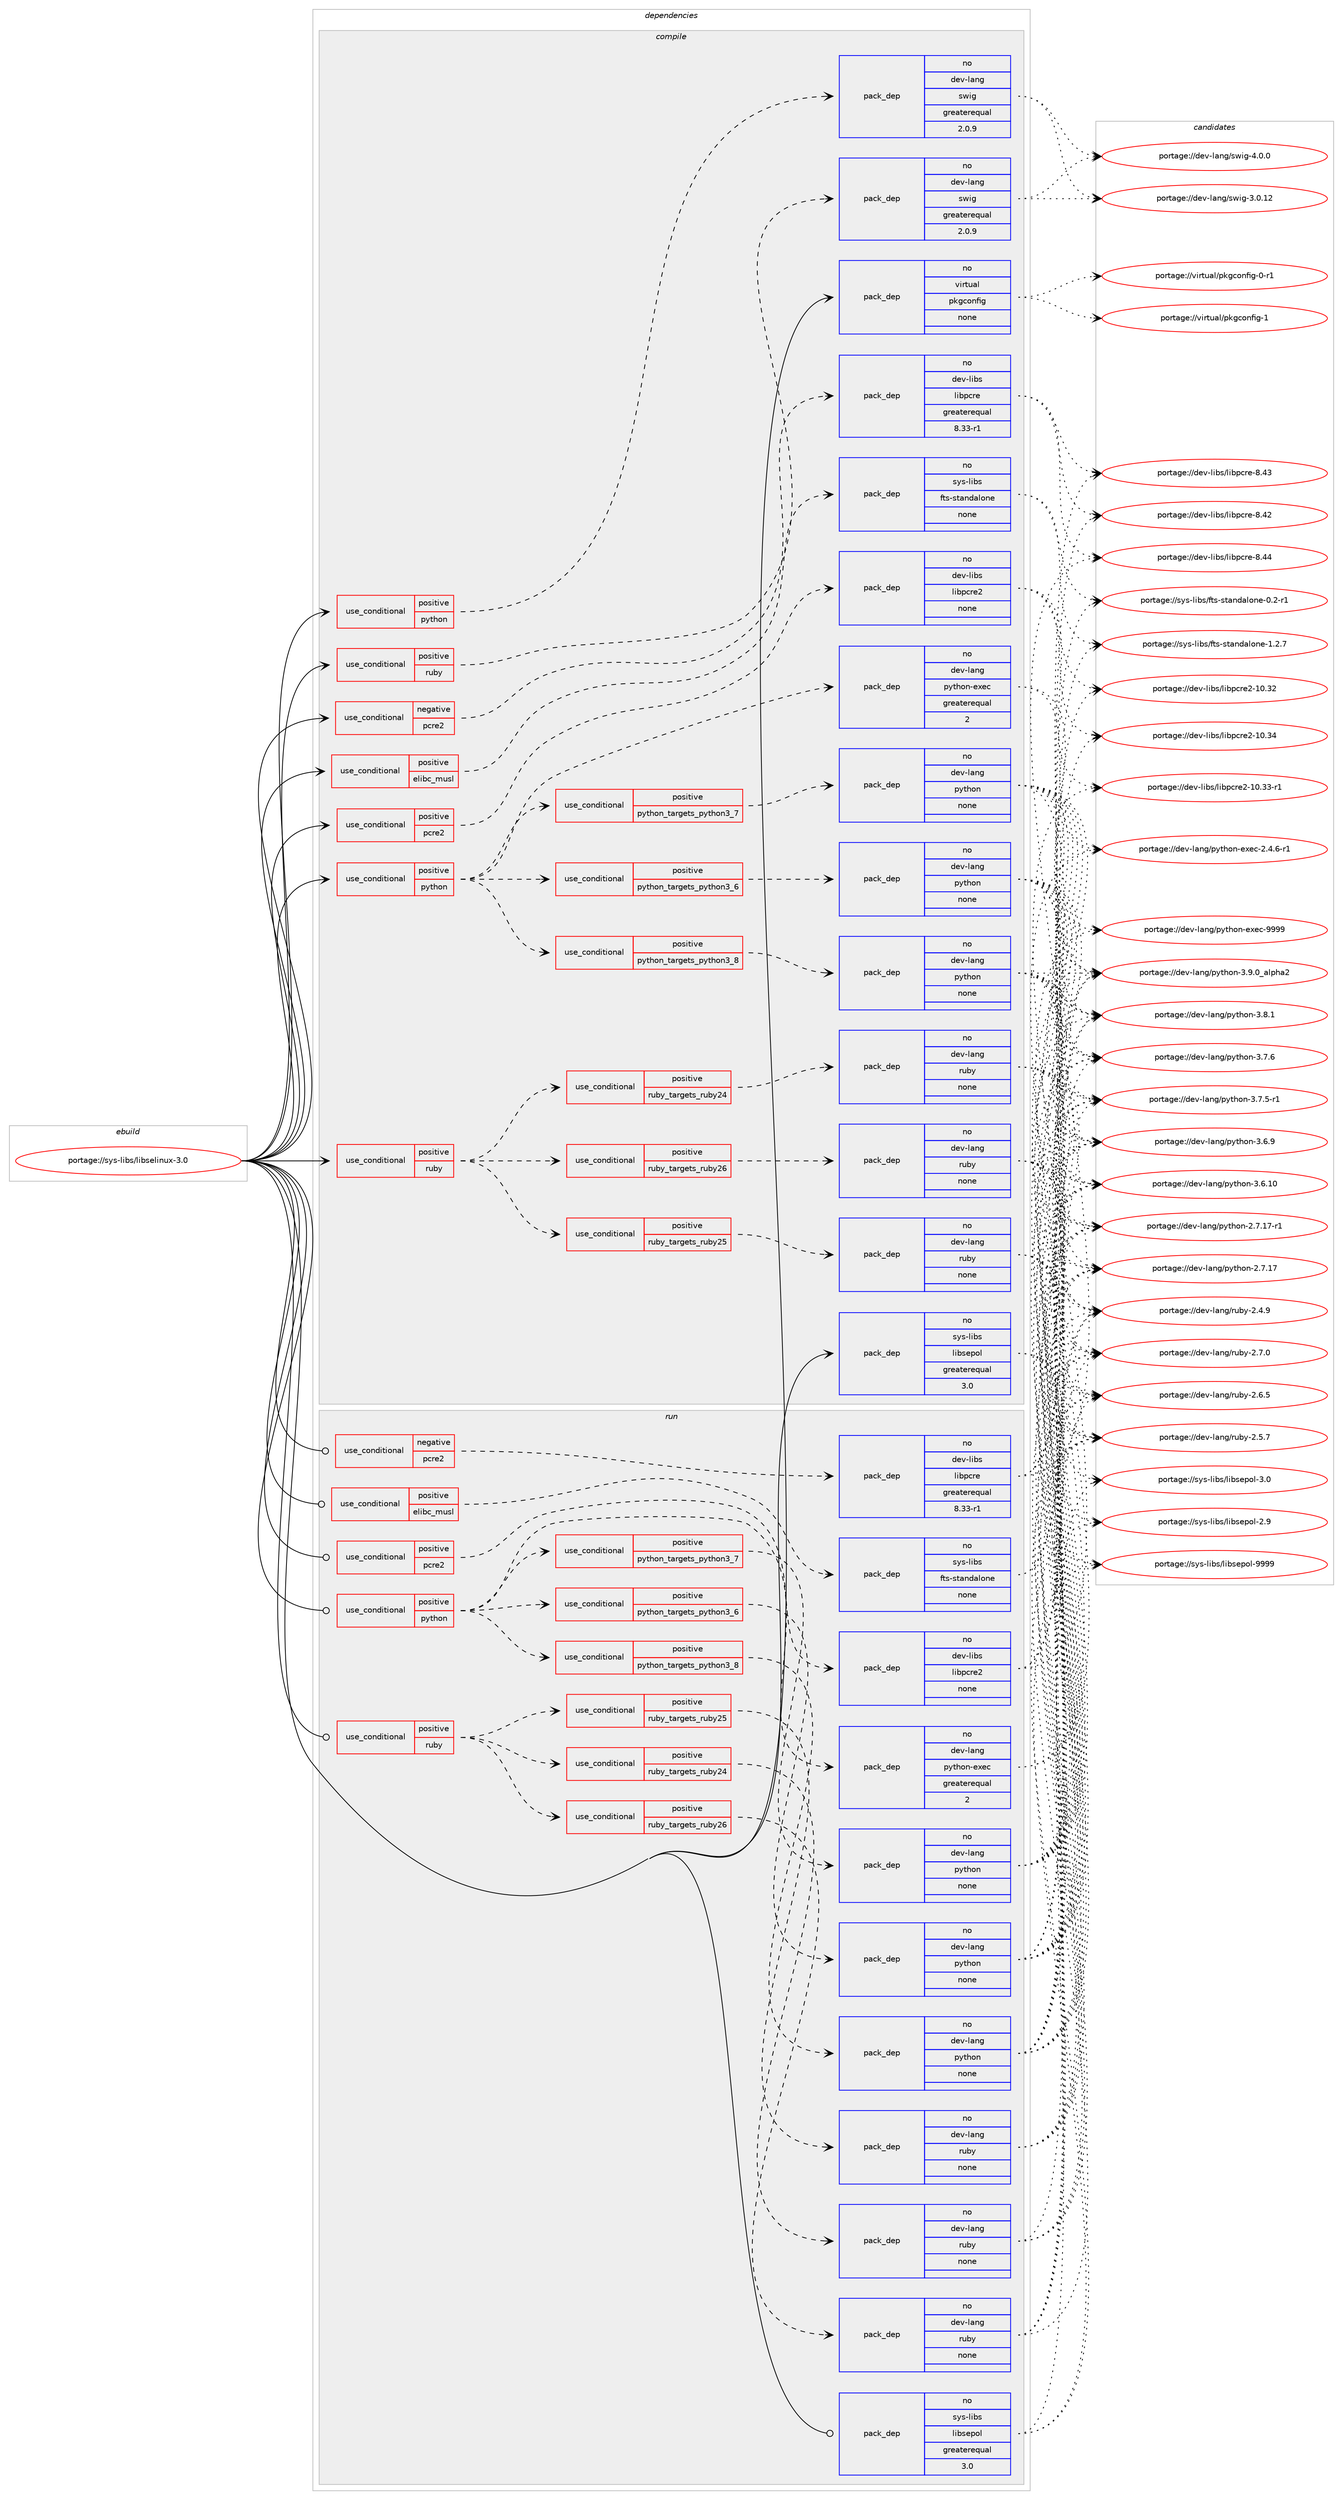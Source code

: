 digraph prolog {

# *************
# Graph options
# *************

newrank=true;
concentrate=true;
compound=true;
graph [rankdir=LR,fontname=Helvetica,fontsize=10,ranksep=1.5];#, ranksep=2.5, nodesep=0.2];
edge  [arrowhead=vee];
node  [fontname=Helvetica,fontsize=10];

# **********
# The ebuild
# **********

subgraph cluster_leftcol {
color=gray;
rank=same;
label=<<i>ebuild</i>>;
id [label="portage://sys-libs/libselinux-3.0", color=red, width=4, href="../sys-libs/libselinux-3.0.svg"];
}

# ****************
# The dependencies
# ****************

subgraph cluster_midcol {
color=gray;
label=<<i>dependencies</i>>;
subgraph cluster_compile {
fillcolor="#eeeeee";
style=filled;
label=<<i>compile</i>>;
subgraph cond7489 {
dependency40126 [label=<<TABLE BORDER="0" CELLBORDER="1" CELLSPACING="0" CELLPADDING="4"><TR><TD ROWSPAN="3" CELLPADDING="10">use_conditional</TD></TR><TR><TD>negative</TD></TR><TR><TD>pcre2</TD></TR></TABLE>>, shape=none, color=red];
subgraph pack31717 {
dependency40127 [label=<<TABLE BORDER="0" CELLBORDER="1" CELLSPACING="0" CELLPADDING="4" WIDTH="220"><TR><TD ROWSPAN="6" CELLPADDING="30">pack_dep</TD></TR><TR><TD WIDTH="110">no</TD></TR><TR><TD>dev-libs</TD></TR><TR><TD>libpcre</TD></TR><TR><TD>greaterequal</TD></TR><TR><TD>8.33-r1</TD></TR></TABLE>>, shape=none, color=blue];
}
dependency40126:e -> dependency40127:w [weight=20,style="dashed",arrowhead="vee"];
}
id:e -> dependency40126:w [weight=20,style="solid",arrowhead="vee"];
subgraph cond7490 {
dependency40128 [label=<<TABLE BORDER="0" CELLBORDER="1" CELLSPACING="0" CELLPADDING="4"><TR><TD ROWSPAN="3" CELLPADDING="10">use_conditional</TD></TR><TR><TD>positive</TD></TR><TR><TD>elibc_musl</TD></TR></TABLE>>, shape=none, color=red];
subgraph pack31718 {
dependency40129 [label=<<TABLE BORDER="0" CELLBORDER="1" CELLSPACING="0" CELLPADDING="4" WIDTH="220"><TR><TD ROWSPAN="6" CELLPADDING="30">pack_dep</TD></TR><TR><TD WIDTH="110">no</TD></TR><TR><TD>sys-libs</TD></TR><TR><TD>fts-standalone</TD></TR><TR><TD>none</TD></TR><TR><TD></TD></TR></TABLE>>, shape=none, color=blue];
}
dependency40128:e -> dependency40129:w [weight=20,style="dashed",arrowhead="vee"];
}
id:e -> dependency40128:w [weight=20,style="solid",arrowhead="vee"];
subgraph cond7491 {
dependency40130 [label=<<TABLE BORDER="0" CELLBORDER="1" CELLSPACING="0" CELLPADDING="4"><TR><TD ROWSPAN="3" CELLPADDING="10">use_conditional</TD></TR><TR><TD>positive</TD></TR><TR><TD>pcre2</TD></TR></TABLE>>, shape=none, color=red];
subgraph pack31719 {
dependency40131 [label=<<TABLE BORDER="0" CELLBORDER="1" CELLSPACING="0" CELLPADDING="4" WIDTH="220"><TR><TD ROWSPAN="6" CELLPADDING="30">pack_dep</TD></TR><TR><TD WIDTH="110">no</TD></TR><TR><TD>dev-libs</TD></TR><TR><TD>libpcre2</TD></TR><TR><TD>none</TD></TR><TR><TD></TD></TR></TABLE>>, shape=none, color=blue];
}
dependency40130:e -> dependency40131:w [weight=20,style="dashed",arrowhead="vee"];
}
id:e -> dependency40130:w [weight=20,style="solid",arrowhead="vee"];
subgraph cond7492 {
dependency40132 [label=<<TABLE BORDER="0" CELLBORDER="1" CELLSPACING="0" CELLPADDING="4"><TR><TD ROWSPAN="3" CELLPADDING="10">use_conditional</TD></TR><TR><TD>positive</TD></TR><TR><TD>python</TD></TR></TABLE>>, shape=none, color=red];
subgraph cond7493 {
dependency40133 [label=<<TABLE BORDER="0" CELLBORDER="1" CELLSPACING="0" CELLPADDING="4"><TR><TD ROWSPAN="3" CELLPADDING="10">use_conditional</TD></TR><TR><TD>positive</TD></TR><TR><TD>python_targets_python3_6</TD></TR></TABLE>>, shape=none, color=red];
subgraph pack31720 {
dependency40134 [label=<<TABLE BORDER="0" CELLBORDER="1" CELLSPACING="0" CELLPADDING="4" WIDTH="220"><TR><TD ROWSPAN="6" CELLPADDING="30">pack_dep</TD></TR><TR><TD WIDTH="110">no</TD></TR><TR><TD>dev-lang</TD></TR><TR><TD>python</TD></TR><TR><TD>none</TD></TR><TR><TD></TD></TR></TABLE>>, shape=none, color=blue];
}
dependency40133:e -> dependency40134:w [weight=20,style="dashed",arrowhead="vee"];
}
dependency40132:e -> dependency40133:w [weight=20,style="dashed",arrowhead="vee"];
subgraph cond7494 {
dependency40135 [label=<<TABLE BORDER="0" CELLBORDER="1" CELLSPACING="0" CELLPADDING="4"><TR><TD ROWSPAN="3" CELLPADDING="10">use_conditional</TD></TR><TR><TD>positive</TD></TR><TR><TD>python_targets_python3_7</TD></TR></TABLE>>, shape=none, color=red];
subgraph pack31721 {
dependency40136 [label=<<TABLE BORDER="0" CELLBORDER="1" CELLSPACING="0" CELLPADDING="4" WIDTH="220"><TR><TD ROWSPAN="6" CELLPADDING="30">pack_dep</TD></TR><TR><TD WIDTH="110">no</TD></TR><TR><TD>dev-lang</TD></TR><TR><TD>python</TD></TR><TR><TD>none</TD></TR><TR><TD></TD></TR></TABLE>>, shape=none, color=blue];
}
dependency40135:e -> dependency40136:w [weight=20,style="dashed",arrowhead="vee"];
}
dependency40132:e -> dependency40135:w [weight=20,style="dashed",arrowhead="vee"];
subgraph cond7495 {
dependency40137 [label=<<TABLE BORDER="0" CELLBORDER="1" CELLSPACING="0" CELLPADDING="4"><TR><TD ROWSPAN="3" CELLPADDING="10">use_conditional</TD></TR><TR><TD>positive</TD></TR><TR><TD>python_targets_python3_8</TD></TR></TABLE>>, shape=none, color=red];
subgraph pack31722 {
dependency40138 [label=<<TABLE BORDER="0" CELLBORDER="1" CELLSPACING="0" CELLPADDING="4" WIDTH="220"><TR><TD ROWSPAN="6" CELLPADDING="30">pack_dep</TD></TR><TR><TD WIDTH="110">no</TD></TR><TR><TD>dev-lang</TD></TR><TR><TD>python</TD></TR><TR><TD>none</TD></TR><TR><TD></TD></TR></TABLE>>, shape=none, color=blue];
}
dependency40137:e -> dependency40138:w [weight=20,style="dashed",arrowhead="vee"];
}
dependency40132:e -> dependency40137:w [weight=20,style="dashed",arrowhead="vee"];
subgraph pack31723 {
dependency40139 [label=<<TABLE BORDER="0" CELLBORDER="1" CELLSPACING="0" CELLPADDING="4" WIDTH="220"><TR><TD ROWSPAN="6" CELLPADDING="30">pack_dep</TD></TR><TR><TD WIDTH="110">no</TD></TR><TR><TD>dev-lang</TD></TR><TR><TD>python-exec</TD></TR><TR><TD>greaterequal</TD></TR><TR><TD>2</TD></TR></TABLE>>, shape=none, color=blue];
}
dependency40132:e -> dependency40139:w [weight=20,style="dashed",arrowhead="vee"];
}
id:e -> dependency40132:w [weight=20,style="solid",arrowhead="vee"];
subgraph cond7496 {
dependency40140 [label=<<TABLE BORDER="0" CELLBORDER="1" CELLSPACING="0" CELLPADDING="4"><TR><TD ROWSPAN="3" CELLPADDING="10">use_conditional</TD></TR><TR><TD>positive</TD></TR><TR><TD>python</TD></TR></TABLE>>, shape=none, color=red];
subgraph pack31724 {
dependency40141 [label=<<TABLE BORDER="0" CELLBORDER="1" CELLSPACING="0" CELLPADDING="4" WIDTH="220"><TR><TD ROWSPAN="6" CELLPADDING="30">pack_dep</TD></TR><TR><TD WIDTH="110">no</TD></TR><TR><TD>dev-lang</TD></TR><TR><TD>swig</TD></TR><TR><TD>greaterequal</TD></TR><TR><TD>2.0.9</TD></TR></TABLE>>, shape=none, color=blue];
}
dependency40140:e -> dependency40141:w [weight=20,style="dashed",arrowhead="vee"];
}
id:e -> dependency40140:w [weight=20,style="solid",arrowhead="vee"];
subgraph cond7497 {
dependency40142 [label=<<TABLE BORDER="0" CELLBORDER="1" CELLSPACING="0" CELLPADDING="4"><TR><TD ROWSPAN="3" CELLPADDING="10">use_conditional</TD></TR><TR><TD>positive</TD></TR><TR><TD>ruby</TD></TR></TABLE>>, shape=none, color=red];
subgraph cond7498 {
dependency40143 [label=<<TABLE BORDER="0" CELLBORDER="1" CELLSPACING="0" CELLPADDING="4"><TR><TD ROWSPAN="3" CELLPADDING="10">use_conditional</TD></TR><TR><TD>positive</TD></TR><TR><TD>ruby_targets_ruby24</TD></TR></TABLE>>, shape=none, color=red];
subgraph pack31725 {
dependency40144 [label=<<TABLE BORDER="0" CELLBORDER="1" CELLSPACING="0" CELLPADDING="4" WIDTH="220"><TR><TD ROWSPAN="6" CELLPADDING="30">pack_dep</TD></TR><TR><TD WIDTH="110">no</TD></TR><TR><TD>dev-lang</TD></TR><TR><TD>ruby</TD></TR><TR><TD>none</TD></TR><TR><TD></TD></TR></TABLE>>, shape=none, color=blue];
}
dependency40143:e -> dependency40144:w [weight=20,style="dashed",arrowhead="vee"];
}
dependency40142:e -> dependency40143:w [weight=20,style="dashed",arrowhead="vee"];
subgraph cond7499 {
dependency40145 [label=<<TABLE BORDER="0" CELLBORDER="1" CELLSPACING="0" CELLPADDING="4"><TR><TD ROWSPAN="3" CELLPADDING="10">use_conditional</TD></TR><TR><TD>positive</TD></TR><TR><TD>ruby_targets_ruby25</TD></TR></TABLE>>, shape=none, color=red];
subgraph pack31726 {
dependency40146 [label=<<TABLE BORDER="0" CELLBORDER="1" CELLSPACING="0" CELLPADDING="4" WIDTH="220"><TR><TD ROWSPAN="6" CELLPADDING="30">pack_dep</TD></TR><TR><TD WIDTH="110">no</TD></TR><TR><TD>dev-lang</TD></TR><TR><TD>ruby</TD></TR><TR><TD>none</TD></TR><TR><TD></TD></TR></TABLE>>, shape=none, color=blue];
}
dependency40145:e -> dependency40146:w [weight=20,style="dashed",arrowhead="vee"];
}
dependency40142:e -> dependency40145:w [weight=20,style="dashed",arrowhead="vee"];
subgraph cond7500 {
dependency40147 [label=<<TABLE BORDER="0" CELLBORDER="1" CELLSPACING="0" CELLPADDING="4"><TR><TD ROWSPAN="3" CELLPADDING="10">use_conditional</TD></TR><TR><TD>positive</TD></TR><TR><TD>ruby_targets_ruby26</TD></TR></TABLE>>, shape=none, color=red];
subgraph pack31727 {
dependency40148 [label=<<TABLE BORDER="0" CELLBORDER="1" CELLSPACING="0" CELLPADDING="4" WIDTH="220"><TR><TD ROWSPAN="6" CELLPADDING="30">pack_dep</TD></TR><TR><TD WIDTH="110">no</TD></TR><TR><TD>dev-lang</TD></TR><TR><TD>ruby</TD></TR><TR><TD>none</TD></TR><TR><TD></TD></TR></TABLE>>, shape=none, color=blue];
}
dependency40147:e -> dependency40148:w [weight=20,style="dashed",arrowhead="vee"];
}
dependency40142:e -> dependency40147:w [weight=20,style="dashed",arrowhead="vee"];
}
id:e -> dependency40142:w [weight=20,style="solid",arrowhead="vee"];
subgraph cond7501 {
dependency40149 [label=<<TABLE BORDER="0" CELLBORDER="1" CELLSPACING="0" CELLPADDING="4"><TR><TD ROWSPAN="3" CELLPADDING="10">use_conditional</TD></TR><TR><TD>positive</TD></TR><TR><TD>ruby</TD></TR></TABLE>>, shape=none, color=red];
subgraph pack31728 {
dependency40150 [label=<<TABLE BORDER="0" CELLBORDER="1" CELLSPACING="0" CELLPADDING="4" WIDTH="220"><TR><TD ROWSPAN="6" CELLPADDING="30">pack_dep</TD></TR><TR><TD WIDTH="110">no</TD></TR><TR><TD>dev-lang</TD></TR><TR><TD>swig</TD></TR><TR><TD>greaterequal</TD></TR><TR><TD>2.0.9</TD></TR></TABLE>>, shape=none, color=blue];
}
dependency40149:e -> dependency40150:w [weight=20,style="dashed",arrowhead="vee"];
}
id:e -> dependency40149:w [weight=20,style="solid",arrowhead="vee"];
subgraph pack31729 {
dependency40151 [label=<<TABLE BORDER="0" CELLBORDER="1" CELLSPACING="0" CELLPADDING="4" WIDTH="220"><TR><TD ROWSPAN="6" CELLPADDING="30">pack_dep</TD></TR><TR><TD WIDTH="110">no</TD></TR><TR><TD>sys-libs</TD></TR><TR><TD>libsepol</TD></TR><TR><TD>greaterequal</TD></TR><TR><TD>3.0</TD></TR></TABLE>>, shape=none, color=blue];
}
id:e -> dependency40151:w [weight=20,style="solid",arrowhead="vee"];
subgraph pack31730 {
dependency40152 [label=<<TABLE BORDER="0" CELLBORDER="1" CELLSPACING="0" CELLPADDING="4" WIDTH="220"><TR><TD ROWSPAN="6" CELLPADDING="30">pack_dep</TD></TR><TR><TD WIDTH="110">no</TD></TR><TR><TD>virtual</TD></TR><TR><TD>pkgconfig</TD></TR><TR><TD>none</TD></TR><TR><TD></TD></TR></TABLE>>, shape=none, color=blue];
}
id:e -> dependency40152:w [weight=20,style="solid",arrowhead="vee"];
}
subgraph cluster_compileandrun {
fillcolor="#eeeeee";
style=filled;
label=<<i>compile and run</i>>;
}
subgraph cluster_run {
fillcolor="#eeeeee";
style=filled;
label=<<i>run</i>>;
subgraph cond7502 {
dependency40153 [label=<<TABLE BORDER="0" CELLBORDER="1" CELLSPACING="0" CELLPADDING="4"><TR><TD ROWSPAN="3" CELLPADDING="10">use_conditional</TD></TR><TR><TD>negative</TD></TR><TR><TD>pcre2</TD></TR></TABLE>>, shape=none, color=red];
subgraph pack31731 {
dependency40154 [label=<<TABLE BORDER="0" CELLBORDER="1" CELLSPACING="0" CELLPADDING="4" WIDTH="220"><TR><TD ROWSPAN="6" CELLPADDING="30">pack_dep</TD></TR><TR><TD WIDTH="110">no</TD></TR><TR><TD>dev-libs</TD></TR><TR><TD>libpcre</TD></TR><TR><TD>greaterequal</TD></TR><TR><TD>8.33-r1</TD></TR></TABLE>>, shape=none, color=blue];
}
dependency40153:e -> dependency40154:w [weight=20,style="dashed",arrowhead="vee"];
}
id:e -> dependency40153:w [weight=20,style="solid",arrowhead="odot"];
subgraph cond7503 {
dependency40155 [label=<<TABLE BORDER="0" CELLBORDER="1" CELLSPACING="0" CELLPADDING="4"><TR><TD ROWSPAN="3" CELLPADDING="10">use_conditional</TD></TR><TR><TD>positive</TD></TR><TR><TD>elibc_musl</TD></TR></TABLE>>, shape=none, color=red];
subgraph pack31732 {
dependency40156 [label=<<TABLE BORDER="0" CELLBORDER="1" CELLSPACING="0" CELLPADDING="4" WIDTH="220"><TR><TD ROWSPAN="6" CELLPADDING="30">pack_dep</TD></TR><TR><TD WIDTH="110">no</TD></TR><TR><TD>sys-libs</TD></TR><TR><TD>fts-standalone</TD></TR><TR><TD>none</TD></TR><TR><TD></TD></TR></TABLE>>, shape=none, color=blue];
}
dependency40155:e -> dependency40156:w [weight=20,style="dashed",arrowhead="vee"];
}
id:e -> dependency40155:w [weight=20,style="solid",arrowhead="odot"];
subgraph cond7504 {
dependency40157 [label=<<TABLE BORDER="0" CELLBORDER="1" CELLSPACING="0" CELLPADDING="4"><TR><TD ROWSPAN="3" CELLPADDING="10">use_conditional</TD></TR><TR><TD>positive</TD></TR><TR><TD>pcre2</TD></TR></TABLE>>, shape=none, color=red];
subgraph pack31733 {
dependency40158 [label=<<TABLE BORDER="0" CELLBORDER="1" CELLSPACING="0" CELLPADDING="4" WIDTH="220"><TR><TD ROWSPAN="6" CELLPADDING="30">pack_dep</TD></TR><TR><TD WIDTH="110">no</TD></TR><TR><TD>dev-libs</TD></TR><TR><TD>libpcre2</TD></TR><TR><TD>none</TD></TR><TR><TD></TD></TR></TABLE>>, shape=none, color=blue];
}
dependency40157:e -> dependency40158:w [weight=20,style="dashed",arrowhead="vee"];
}
id:e -> dependency40157:w [weight=20,style="solid",arrowhead="odot"];
subgraph cond7505 {
dependency40159 [label=<<TABLE BORDER="0" CELLBORDER="1" CELLSPACING="0" CELLPADDING="4"><TR><TD ROWSPAN="3" CELLPADDING="10">use_conditional</TD></TR><TR><TD>positive</TD></TR><TR><TD>python</TD></TR></TABLE>>, shape=none, color=red];
subgraph cond7506 {
dependency40160 [label=<<TABLE BORDER="0" CELLBORDER="1" CELLSPACING="0" CELLPADDING="4"><TR><TD ROWSPAN="3" CELLPADDING="10">use_conditional</TD></TR><TR><TD>positive</TD></TR><TR><TD>python_targets_python3_6</TD></TR></TABLE>>, shape=none, color=red];
subgraph pack31734 {
dependency40161 [label=<<TABLE BORDER="0" CELLBORDER="1" CELLSPACING="0" CELLPADDING="4" WIDTH="220"><TR><TD ROWSPAN="6" CELLPADDING="30">pack_dep</TD></TR><TR><TD WIDTH="110">no</TD></TR><TR><TD>dev-lang</TD></TR><TR><TD>python</TD></TR><TR><TD>none</TD></TR><TR><TD></TD></TR></TABLE>>, shape=none, color=blue];
}
dependency40160:e -> dependency40161:w [weight=20,style="dashed",arrowhead="vee"];
}
dependency40159:e -> dependency40160:w [weight=20,style="dashed",arrowhead="vee"];
subgraph cond7507 {
dependency40162 [label=<<TABLE BORDER="0" CELLBORDER="1" CELLSPACING="0" CELLPADDING="4"><TR><TD ROWSPAN="3" CELLPADDING="10">use_conditional</TD></TR><TR><TD>positive</TD></TR><TR><TD>python_targets_python3_7</TD></TR></TABLE>>, shape=none, color=red];
subgraph pack31735 {
dependency40163 [label=<<TABLE BORDER="0" CELLBORDER="1" CELLSPACING="0" CELLPADDING="4" WIDTH="220"><TR><TD ROWSPAN="6" CELLPADDING="30">pack_dep</TD></TR><TR><TD WIDTH="110">no</TD></TR><TR><TD>dev-lang</TD></TR><TR><TD>python</TD></TR><TR><TD>none</TD></TR><TR><TD></TD></TR></TABLE>>, shape=none, color=blue];
}
dependency40162:e -> dependency40163:w [weight=20,style="dashed",arrowhead="vee"];
}
dependency40159:e -> dependency40162:w [weight=20,style="dashed",arrowhead="vee"];
subgraph cond7508 {
dependency40164 [label=<<TABLE BORDER="0" CELLBORDER="1" CELLSPACING="0" CELLPADDING="4"><TR><TD ROWSPAN="3" CELLPADDING="10">use_conditional</TD></TR><TR><TD>positive</TD></TR><TR><TD>python_targets_python3_8</TD></TR></TABLE>>, shape=none, color=red];
subgraph pack31736 {
dependency40165 [label=<<TABLE BORDER="0" CELLBORDER="1" CELLSPACING="0" CELLPADDING="4" WIDTH="220"><TR><TD ROWSPAN="6" CELLPADDING="30">pack_dep</TD></TR><TR><TD WIDTH="110">no</TD></TR><TR><TD>dev-lang</TD></TR><TR><TD>python</TD></TR><TR><TD>none</TD></TR><TR><TD></TD></TR></TABLE>>, shape=none, color=blue];
}
dependency40164:e -> dependency40165:w [weight=20,style="dashed",arrowhead="vee"];
}
dependency40159:e -> dependency40164:w [weight=20,style="dashed",arrowhead="vee"];
subgraph pack31737 {
dependency40166 [label=<<TABLE BORDER="0" CELLBORDER="1" CELLSPACING="0" CELLPADDING="4" WIDTH="220"><TR><TD ROWSPAN="6" CELLPADDING="30">pack_dep</TD></TR><TR><TD WIDTH="110">no</TD></TR><TR><TD>dev-lang</TD></TR><TR><TD>python-exec</TD></TR><TR><TD>greaterequal</TD></TR><TR><TD>2</TD></TR></TABLE>>, shape=none, color=blue];
}
dependency40159:e -> dependency40166:w [weight=20,style="dashed",arrowhead="vee"];
}
id:e -> dependency40159:w [weight=20,style="solid",arrowhead="odot"];
subgraph cond7509 {
dependency40167 [label=<<TABLE BORDER="0" CELLBORDER="1" CELLSPACING="0" CELLPADDING="4"><TR><TD ROWSPAN="3" CELLPADDING="10">use_conditional</TD></TR><TR><TD>positive</TD></TR><TR><TD>ruby</TD></TR></TABLE>>, shape=none, color=red];
subgraph cond7510 {
dependency40168 [label=<<TABLE BORDER="0" CELLBORDER="1" CELLSPACING="0" CELLPADDING="4"><TR><TD ROWSPAN="3" CELLPADDING="10">use_conditional</TD></TR><TR><TD>positive</TD></TR><TR><TD>ruby_targets_ruby24</TD></TR></TABLE>>, shape=none, color=red];
subgraph pack31738 {
dependency40169 [label=<<TABLE BORDER="0" CELLBORDER="1" CELLSPACING="0" CELLPADDING="4" WIDTH="220"><TR><TD ROWSPAN="6" CELLPADDING="30">pack_dep</TD></TR><TR><TD WIDTH="110">no</TD></TR><TR><TD>dev-lang</TD></TR><TR><TD>ruby</TD></TR><TR><TD>none</TD></TR><TR><TD></TD></TR></TABLE>>, shape=none, color=blue];
}
dependency40168:e -> dependency40169:w [weight=20,style="dashed",arrowhead="vee"];
}
dependency40167:e -> dependency40168:w [weight=20,style="dashed",arrowhead="vee"];
subgraph cond7511 {
dependency40170 [label=<<TABLE BORDER="0" CELLBORDER="1" CELLSPACING="0" CELLPADDING="4"><TR><TD ROWSPAN="3" CELLPADDING="10">use_conditional</TD></TR><TR><TD>positive</TD></TR><TR><TD>ruby_targets_ruby25</TD></TR></TABLE>>, shape=none, color=red];
subgraph pack31739 {
dependency40171 [label=<<TABLE BORDER="0" CELLBORDER="1" CELLSPACING="0" CELLPADDING="4" WIDTH="220"><TR><TD ROWSPAN="6" CELLPADDING="30">pack_dep</TD></TR><TR><TD WIDTH="110">no</TD></TR><TR><TD>dev-lang</TD></TR><TR><TD>ruby</TD></TR><TR><TD>none</TD></TR><TR><TD></TD></TR></TABLE>>, shape=none, color=blue];
}
dependency40170:e -> dependency40171:w [weight=20,style="dashed",arrowhead="vee"];
}
dependency40167:e -> dependency40170:w [weight=20,style="dashed",arrowhead="vee"];
subgraph cond7512 {
dependency40172 [label=<<TABLE BORDER="0" CELLBORDER="1" CELLSPACING="0" CELLPADDING="4"><TR><TD ROWSPAN="3" CELLPADDING="10">use_conditional</TD></TR><TR><TD>positive</TD></TR><TR><TD>ruby_targets_ruby26</TD></TR></TABLE>>, shape=none, color=red];
subgraph pack31740 {
dependency40173 [label=<<TABLE BORDER="0" CELLBORDER="1" CELLSPACING="0" CELLPADDING="4" WIDTH="220"><TR><TD ROWSPAN="6" CELLPADDING="30">pack_dep</TD></TR><TR><TD WIDTH="110">no</TD></TR><TR><TD>dev-lang</TD></TR><TR><TD>ruby</TD></TR><TR><TD>none</TD></TR><TR><TD></TD></TR></TABLE>>, shape=none, color=blue];
}
dependency40172:e -> dependency40173:w [weight=20,style="dashed",arrowhead="vee"];
}
dependency40167:e -> dependency40172:w [weight=20,style="dashed",arrowhead="vee"];
}
id:e -> dependency40167:w [weight=20,style="solid",arrowhead="odot"];
subgraph pack31741 {
dependency40174 [label=<<TABLE BORDER="0" CELLBORDER="1" CELLSPACING="0" CELLPADDING="4" WIDTH="220"><TR><TD ROWSPAN="6" CELLPADDING="30">pack_dep</TD></TR><TR><TD WIDTH="110">no</TD></TR><TR><TD>sys-libs</TD></TR><TR><TD>libsepol</TD></TR><TR><TD>greaterequal</TD></TR><TR><TD>3.0</TD></TR></TABLE>>, shape=none, color=blue];
}
id:e -> dependency40174:w [weight=20,style="solid",arrowhead="odot"];
}
}

# **************
# The candidates
# **************

subgraph cluster_choices {
rank=same;
color=gray;
label=<<i>candidates</i>>;

subgraph choice31717 {
color=black;
nodesep=1;
choice10010111845108105981154710810598112991141014556465252 [label="portage://dev-libs/libpcre-8.44", color=red, width=4,href="../dev-libs/libpcre-8.44.svg"];
choice10010111845108105981154710810598112991141014556465251 [label="portage://dev-libs/libpcre-8.43", color=red, width=4,href="../dev-libs/libpcre-8.43.svg"];
choice10010111845108105981154710810598112991141014556465250 [label="portage://dev-libs/libpcre-8.42", color=red, width=4,href="../dev-libs/libpcre-8.42.svg"];
dependency40127:e -> choice10010111845108105981154710810598112991141014556465252:w [style=dotted,weight="100"];
dependency40127:e -> choice10010111845108105981154710810598112991141014556465251:w [style=dotted,weight="100"];
dependency40127:e -> choice10010111845108105981154710810598112991141014556465250:w [style=dotted,weight="100"];
}
subgraph choice31718 {
color=black;
nodesep=1;
choice115121115451081059811547102116115451151169711010097108111110101454946504655 [label="portage://sys-libs/fts-standalone-1.2.7", color=red, width=4,href="../sys-libs/fts-standalone-1.2.7.svg"];
choice115121115451081059811547102116115451151169711010097108111110101454846504511449 [label="portage://sys-libs/fts-standalone-0.2-r1", color=red, width=4,href="../sys-libs/fts-standalone-0.2-r1.svg"];
dependency40129:e -> choice115121115451081059811547102116115451151169711010097108111110101454946504655:w [style=dotted,weight="100"];
dependency40129:e -> choice115121115451081059811547102116115451151169711010097108111110101454846504511449:w [style=dotted,weight="100"];
}
subgraph choice31719 {
color=black;
nodesep=1;
choice100101118451081059811547108105981129911410150454948465152 [label="portage://dev-libs/libpcre2-10.34", color=red, width=4,href="../dev-libs/libpcre2-10.34.svg"];
choice1001011184510810598115471081059811299114101504549484651514511449 [label="portage://dev-libs/libpcre2-10.33-r1", color=red, width=4,href="../dev-libs/libpcre2-10.33-r1.svg"];
choice100101118451081059811547108105981129911410150454948465150 [label="portage://dev-libs/libpcre2-10.32", color=red, width=4,href="../dev-libs/libpcre2-10.32.svg"];
dependency40131:e -> choice100101118451081059811547108105981129911410150454948465152:w [style=dotted,weight="100"];
dependency40131:e -> choice1001011184510810598115471081059811299114101504549484651514511449:w [style=dotted,weight="100"];
dependency40131:e -> choice100101118451081059811547108105981129911410150454948465150:w [style=dotted,weight="100"];
}
subgraph choice31720 {
color=black;
nodesep=1;
choice10010111845108971101034711212111610411111045514657464895971081121049750 [label="portage://dev-lang/python-3.9.0_alpha2", color=red, width=4,href="../dev-lang/python-3.9.0_alpha2.svg"];
choice100101118451089711010347112121116104111110455146564649 [label="portage://dev-lang/python-3.8.1", color=red, width=4,href="../dev-lang/python-3.8.1.svg"];
choice100101118451089711010347112121116104111110455146554654 [label="portage://dev-lang/python-3.7.6", color=red, width=4,href="../dev-lang/python-3.7.6.svg"];
choice1001011184510897110103471121211161041111104551465546534511449 [label="portage://dev-lang/python-3.7.5-r1", color=red, width=4,href="../dev-lang/python-3.7.5-r1.svg"];
choice100101118451089711010347112121116104111110455146544657 [label="portage://dev-lang/python-3.6.9", color=red, width=4,href="../dev-lang/python-3.6.9.svg"];
choice10010111845108971101034711212111610411111045514654464948 [label="portage://dev-lang/python-3.6.10", color=red, width=4,href="../dev-lang/python-3.6.10.svg"];
choice100101118451089711010347112121116104111110455046554649554511449 [label="portage://dev-lang/python-2.7.17-r1", color=red, width=4,href="../dev-lang/python-2.7.17-r1.svg"];
choice10010111845108971101034711212111610411111045504655464955 [label="portage://dev-lang/python-2.7.17", color=red, width=4,href="../dev-lang/python-2.7.17.svg"];
dependency40134:e -> choice10010111845108971101034711212111610411111045514657464895971081121049750:w [style=dotted,weight="100"];
dependency40134:e -> choice100101118451089711010347112121116104111110455146564649:w [style=dotted,weight="100"];
dependency40134:e -> choice100101118451089711010347112121116104111110455146554654:w [style=dotted,weight="100"];
dependency40134:e -> choice1001011184510897110103471121211161041111104551465546534511449:w [style=dotted,weight="100"];
dependency40134:e -> choice100101118451089711010347112121116104111110455146544657:w [style=dotted,weight="100"];
dependency40134:e -> choice10010111845108971101034711212111610411111045514654464948:w [style=dotted,weight="100"];
dependency40134:e -> choice100101118451089711010347112121116104111110455046554649554511449:w [style=dotted,weight="100"];
dependency40134:e -> choice10010111845108971101034711212111610411111045504655464955:w [style=dotted,weight="100"];
}
subgraph choice31721 {
color=black;
nodesep=1;
choice10010111845108971101034711212111610411111045514657464895971081121049750 [label="portage://dev-lang/python-3.9.0_alpha2", color=red, width=4,href="../dev-lang/python-3.9.0_alpha2.svg"];
choice100101118451089711010347112121116104111110455146564649 [label="portage://dev-lang/python-3.8.1", color=red, width=4,href="../dev-lang/python-3.8.1.svg"];
choice100101118451089711010347112121116104111110455146554654 [label="portage://dev-lang/python-3.7.6", color=red, width=4,href="../dev-lang/python-3.7.6.svg"];
choice1001011184510897110103471121211161041111104551465546534511449 [label="portage://dev-lang/python-3.7.5-r1", color=red, width=4,href="../dev-lang/python-3.7.5-r1.svg"];
choice100101118451089711010347112121116104111110455146544657 [label="portage://dev-lang/python-3.6.9", color=red, width=4,href="../dev-lang/python-3.6.9.svg"];
choice10010111845108971101034711212111610411111045514654464948 [label="portage://dev-lang/python-3.6.10", color=red, width=4,href="../dev-lang/python-3.6.10.svg"];
choice100101118451089711010347112121116104111110455046554649554511449 [label="portage://dev-lang/python-2.7.17-r1", color=red, width=4,href="../dev-lang/python-2.7.17-r1.svg"];
choice10010111845108971101034711212111610411111045504655464955 [label="portage://dev-lang/python-2.7.17", color=red, width=4,href="../dev-lang/python-2.7.17.svg"];
dependency40136:e -> choice10010111845108971101034711212111610411111045514657464895971081121049750:w [style=dotted,weight="100"];
dependency40136:e -> choice100101118451089711010347112121116104111110455146564649:w [style=dotted,weight="100"];
dependency40136:e -> choice100101118451089711010347112121116104111110455146554654:w [style=dotted,weight="100"];
dependency40136:e -> choice1001011184510897110103471121211161041111104551465546534511449:w [style=dotted,weight="100"];
dependency40136:e -> choice100101118451089711010347112121116104111110455146544657:w [style=dotted,weight="100"];
dependency40136:e -> choice10010111845108971101034711212111610411111045514654464948:w [style=dotted,weight="100"];
dependency40136:e -> choice100101118451089711010347112121116104111110455046554649554511449:w [style=dotted,weight="100"];
dependency40136:e -> choice10010111845108971101034711212111610411111045504655464955:w [style=dotted,weight="100"];
}
subgraph choice31722 {
color=black;
nodesep=1;
choice10010111845108971101034711212111610411111045514657464895971081121049750 [label="portage://dev-lang/python-3.9.0_alpha2", color=red, width=4,href="../dev-lang/python-3.9.0_alpha2.svg"];
choice100101118451089711010347112121116104111110455146564649 [label="portage://dev-lang/python-3.8.1", color=red, width=4,href="../dev-lang/python-3.8.1.svg"];
choice100101118451089711010347112121116104111110455146554654 [label="portage://dev-lang/python-3.7.6", color=red, width=4,href="../dev-lang/python-3.7.6.svg"];
choice1001011184510897110103471121211161041111104551465546534511449 [label="portage://dev-lang/python-3.7.5-r1", color=red, width=4,href="../dev-lang/python-3.7.5-r1.svg"];
choice100101118451089711010347112121116104111110455146544657 [label="portage://dev-lang/python-3.6.9", color=red, width=4,href="../dev-lang/python-3.6.9.svg"];
choice10010111845108971101034711212111610411111045514654464948 [label="portage://dev-lang/python-3.6.10", color=red, width=4,href="../dev-lang/python-3.6.10.svg"];
choice100101118451089711010347112121116104111110455046554649554511449 [label="portage://dev-lang/python-2.7.17-r1", color=red, width=4,href="../dev-lang/python-2.7.17-r1.svg"];
choice10010111845108971101034711212111610411111045504655464955 [label="portage://dev-lang/python-2.7.17", color=red, width=4,href="../dev-lang/python-2.7.17.svg"];
dependency40138:e -> choice10010111845108971101034711212111610411111045514657464895971081121049750:w [style=dotted,weight="100"];
dependency40138:e -> choice100101118451089711010347112121116104111110455146564649:w [style=dotted,weight="100"];
dependency40138:e -> choice100101118451089711010347112121116104111110455146554654:w [style=dotted,weight="100"];
dependency40138:e -> choice1001011184510897110103471121211161041111104551465546534511449:w [style=dotted,weight="100"];
dependency40138:e -> choice100101118451089711010347112121116104111110455146544657:w [style=dotted,weight="100"];
dependency40138:e -> choice10010111845108971101034711212111610411111045514654464948:w [style=dotted,weight="100"];
dependency40138:e -> choice100101118451089711010347112121116104111110455046554649554511449:w [style=dotted,weight="100"];
dependency40138:e -> choice10010111845108971101034711212111610411111045504655464955:w [style=dotted,weight="100"];
}
subgraph choice31723 {
color=black;
nodesep=1;
choice10010111845108971101034711212111610411111045101120101994557575757 [label="portage://dev-lang/python-exec-9999", color=red, width=4,href="../dev-lang/python-exec-9999.svg"];
choice10010111845108971101034711212111610411111045101120101994550465246544511449 [label="portage://dev-lang/python-exec-2.4.6-r1", color=red, width=4,href="../dev-lang/python-exec-2.4.6-r1.svg"];
dependency40139:e -> choice10010111845108971101034711212111610411111045101120101994557575757:w [style=dotted,weight="100"];
dependency40139:e -> choice10010111845108971101034711212111610411111045101120101994550465246544511449:w [style=dotted,weight="100"];
}
subgraph choice31724 {
color=black;
nodesep=1;
choice100101118451089711010347115119105103455246484648 [label="portage://dev-lang/swig-4.0.0", color=red, width=4,href="../dev-lang/swig-4.0.0.svg"];
choice10010111845108971101034711511910510345514648464950 [label="portage://dev-lang/swig-3.0.12", color=red, width=4,href="../dev-lang/swig-3.0.12.svg"];
dependency40141:e -> choice100101118451089711010347115119105103455246484648:w [style=dotted,weight="100"];
dependency40141:e -> choice10010111845108971101034711511910510345514648464950:w [style=dotted,weight="100"];
}
subgraph choice31725 {
color=black;
nodesep=1;
choice10010111845108971101034711411798121455046554648 [label="portage://dev-lang/ruby-2.7.0", color=red, width=4,href="../dev-lang/ruby-2.7.0.svg"];
choice10010111845108971101034711411798121455046544653 [label="portage://dev-lang/ruby-2.6.5", color=red, width=4,href="../dev-lang/ruby-2.6.5.svg"];
choice10010111845108971101034711411798121455046534655 [label="portage://dev-lang/ruby-2.5.7", color=red, width=4,href="../dev-lang/ruby-2.5.7.svg"];
choice10010111845108971101034711411798121455046524657 [label="portage://dev-lang/ruby-2.4.9", color=red, width=4,href="../dev-lang/ruby-2.4.9.svg"];
dependency40144:e -> choice10010111845108971101034711411798121455046554648:w [style=dotted,weight="100"];
dependency40144:e -> choice10010111845108971101034711411798121455046544653:w [style=dotted,weight="100"];
dependency40144:e -> choice10010111845108971101034711411798121455046534655:w [style=dotted,weight="100"];
dependency40144:e -> choice10010111845108971101034711411798121455046524657:w [style=dotted,weight="100"];
}
subgraph choice31726 {
color=black;
nodesep=1;
choice10010111845108971101034711411798121455046554648 [label="portage://dev-lang/ruby-2.7.0", color=red, width=4,href="../dev-lang/ruby-2.7.0.svg"];
choice10010111845108971101034711411798121455046544653 [label="portage://dev-lang/ruby-2.6.5", color=red, width=4,href="../dev-lang/ruby-2.6.5.svg"];
choice10010111845108971101034711411798121455046534655 [label="portage://dev-lang/ruby-2.5.7", color=red, width=4,href="../dev-lang/ruby-2.5.7.svg"];
choice10010111845108971101034711411798121455046524657 [label="portage://dev-lang/ruby-2.4.9", color=red, width=4,href="../dev-lang/ruby-2.4.9.svg"];
dependency40146:e -> choice10010111845108971101034711411798121455046554648:w [style=dotted,weight="100"];
dependency40146:e -> choice10010111845108971101034711411798121455046544653:w [style=dotted,weight="100"];
dependency40146:e -> choice10010111845108971101034711411798121455046534655:w [style=dotted,weight="100"];
dependency40146:e -> choice10010111845108971101034711411798121455046524657:w [style=dotted,weight="100"];
}
subgraph choice31727 {
color=black;
nodesep=1;
choice10010111845108971101034711411798121455046554648 [label="portage://dev-lang/ruby-2.7.0", color=red, width=4,href="../dev-lang/ruby-2.7.0.svg"];
choice10010111845108971101034711411798121455046544653 [label="portage://dev-lang/ruby-2.6.5", color=red, width=4,href="../dev-lang/ruby-2.6.5.svg"];
choice10010111845108971101034711411798121455046534655 [label="portage://dev-lang/ruby-2.5.7", color=red, width=4,href="../dev-lang/ruby-2.5.7.svg"];
choice10010111845108971101034711411798121455046524657 [label="portage://dev-lang/ruby-2.4.9", color=red, width=4,href="../dev-lang/ruby-2.4.9.svg"];
dependency40148:e -> choice10010111845108971101034711411798121455046554648:w [style=dotted,weight="100"];
dependency40148:e -> choice10010111845108971101034711411798121455046544653:w [style=dotted,weight="100"];
dependency40148:e -> choice10010111845108971101034711411798121455046534655:w [style=dotted,weight="100"];
dependency40148:e -> choice10010111845108971101034711411798121455046524657:w [style=dotted,weight="100"];
}
subgraph choice31728 {
color=black;
nodesep=1;
choice100101118451089711010347115119105103455246484648 [label="portage://dev-lang/swig-4.0.0", color=red, width=4,href="../dev-lang/swig-4.0.0.svg"];
choice10010111845108971101034711511910510345514648464950 [label="portage://dev-lang/swig-3.0.12", color=red, width=4,href="../dev-lang/swig-3.0.12.svg"];
dependency40150:e -> choice100101118451089711010347115119105103455246484648:w [style=dotted,weight="100"];
dependency40150:e -> choice10010111845108971101034711511910510345514648464950:w [style=dotted,weight="100"];
}
subgraph choice31729 {
color=black;
nodesep=1;
choice115121115451081059811547108105981151011121111084557575757 [label="portage://sys-libs/libsepol-9999", color=red, width=4,href="../sys-libs/libsepol-9999.svg"];
choice1151211154510810598115471081059811510111211110845514648 [label="portage://sys-libs/libsepol-3.0", color=red, width=4,href="../sys-libs/libsepol-3.0.svg"];
choice1151211154510810598115471081059811510111211110845504657 [label="portage://sys-libs/libsepol-2.9", color=red, width=4,href="../sys-libs/libsepol-2.9.svg"];
dependency40151:e -> choice115121115451081059811547108105981151011121111084557575757:w [style=dotted,weight="100"];
dependency40151:e -> choice1151211154510810598115471081059811510111211110845514648:w [style=dotted,weight="100"];
dependency40151:e -> choice1151211154510810598115471081059811510111211110845504657:w [style=dotted,weight="100"];
}
subgraph choice31730 {
color=black;
nodesep=1;
choice1181051141161179710847112107103991111101021051034549 [label="portage://virtual/pkgconfig-1", color=red, width=4,href="../virtual/pkgconfig-1.svg"];
choice11810511411611797108471121071039911111010210510345484511449 [label="portage://virtual/pkgconfig-0-r1", color=red, width=4,href="../virtual/pkgconfig-0-r1.svg"];
dependency40152:e -> choice1181051141161179710847112107103991111101021051034549:w [style=dotted,weight="100"];
dependency40152:e -> choice11810511411611797108471121071039911111010210510345484511449:w [style=dotted,weight="100"];
}
subgraph choice31731 {
color=black;
nodesep=1;
choice10010111845108105981154710810598112991141014556465252 [label="portage://dev-libs/libpcre-8.44", color=red, width=4,href="../dev-libs/libpcre-8.44.svg"];
choice10010111845108105981154710810598112991141014556465251 [label="portage://dev-libs/libpcre-8.43", color=red, width=4,href="../dev-libs/libpcre-8.43.svg"];
choice10010111845108105981154710810598112991141014556465250 [label="portage://dev-libs/libpcre-8.42", color=red, width=4,href="../dev-libs/libpcre-8.42.svg"];
dependency40154:e -> choice10010111845108105981154710810598112991141014556465252:w [style=dotted,weight="100"];
dependency40154:e -> choice10010111845108105981154710810598112991141014556465251:w [style=dotted,weight="100"];
dependency40154:e -> choice10010111845108105981154710810598112991141014556465250:w [style=dotted,weight="100"];
}
subgraph choice31732 {
color=black;
nodesep=1;
choice115121115451081059811547102116115451151169711010097108111110101454946504655 [label="portage://sys-libs/fts-standalone-1.2.7", color=red, width=4,href="../sys-libs/fts-standalone-1.2.7.svg"];
choice115121115451081059811547102116115451151169711010097108111110101454846504511449 [label="portage://sys-libs/fts-standalone-0.2-r1", color=red, width=4,href="../sys-libs/fts-standalone-0.2-r1.svg"];
dependency40156:e -> choice115121115451081059811547102116115451151169711010097108111110101454946504655:w [style=dotted,weight="100"];
dependency40156:e -> choice115121115451081059811547102116115451151169711010097108111110101454846504511449:w [style=dotted,weight="100"];
}
subgraph choice31733 {
color=black;
nodesep=1;
choice100101118451081059811547108105981129911410150454948465152 [label="portage://dev-libs/libpcre2-10.34", color=red, width=4,href="../dev-libs/libpcre2-10.34.svg"];
choice1001011184510810598115471081059811299114101504549484651514511449 [label="portage://dev-libs/libpcre2-10.33-r1", color=red, width=4,href="../dev-libs/libpcre2-10.33-r1.svg"];
choice100101118451081059811547108105981129911410150454948465150 [label="portage://dev-libs/libpcre2-10.32", color=red, width=4,href="../dev-libs/libpcre2-10.32.svg"];
dependency40158:e -> choice100101118451081059811547108105981129911410150454948465152:w [style=dotted,weight="100"];
dependency40158:e -> choice1001011184510810598115471081059811299114101504549484651514511449:w [style=dotted,weight="100"];
dependency40158:e -> choice100101118451081059811547108105981129911410150454948465150:w [style=dotted,weight="100"];
}
subgraph choice31734 {
color=black;
nodesep=1;
choice10010111845108971101034711212111610411111045514657464895971081121049750 [label="portage://dev-lang/python-3.9.0_alpha2", color=red, width=4,href="../dev-lang/python-3.9.0_alpha2.svg"];
choice100101118451089711010347112121116104111110455146564649 [label="portage://dev-lang/python-3.8.1", color=red, width=4,href="../dev-lang/python-3.8.1.svg"];
choice100101118451089711010347112121116104111110455146554654 [label="portage://dev-lang/python-3.7.6", color=red, width=4,href="../dev-lang/python-3.7.6.svg"];
choice1001011184510897110103471121211161041111104551465546534511449 [label="portage://dev-lang/python-3.7.5-r1", color=red, width=4,href="../dev-lang/python-3.7.5-r1.svg"];
choice100101118451089711010347112121116104111110455146544657 [label="portage://dev-lang/python-3.6.9", color=red, width=4,href="../dev-lang/python-3.6.9.svg"];
choice10010111845108971101034711212111610411111045514654464948 [label="portage://dev-lang/python-3.6.10", color=red, width=4,href="../dev-lang/python-3.6.10.svg"];
choice100101118451089711010347112121116104111110455046554649554511449 [label="portage://dev-lang/python-2.7.17-r1", color=red, width=4,href="../dev-lang/python-2.7.17-r1.svg"];
choice10010111845108971101034711212111610411111045504655464955 [label="portage://dev-lang/python-2.7.17", color=red, width=4,href="../dev-lang/python-2.7.17.svg"];
dependency40161:e -> choice10010111845108971101034711212111610411111045514657464895971081121049750:w [style=dotted,weight="100"];
dependency40161:e -> choice100101118451089711010347112121116104111110455146564649:w [style=dotted,weight="100"];
dependency40161:e -> choice100101118451089711010347112121116104111110455146554654:w [style=dotted,weight="100"];
dependency40161:e -> choice1001011184510897110103471121211161041111104551465546534511449:w [style=dotted,weight="100"];
dependency40161:e -> choice100101118451089711010347112121116104111110455146544657:w [style=dotted,weight="100"];
dependency40161:e -> choice10010111845108971101034711212111610411111045514654464948:w [style=dotted,weight="100"];
dependency40161:e -> choice100101118451089711010347112121116104111110455046554649554511449:w [style=dotted,weight="100"];
dependency40161:e -> choice10010111845108971101034711212111610411111045504655464955:w [style=dotted,weight="100"];
}
subgraph choice31735 {
color=black;
nodesep=1;
choice10010111845108971101034711212111610411111045514657464895971081121049750 [label="portage://dev-lang/python-3.9.0_alpha2", color=red, width=4,href="../dev-lang/python-3.9.0_alpha2.svg"];
choice100101118451089711010347112121116104111110455146564649 [label="portage://dev-lang/python-3.8.1", color=red, width=4,href="../dev-lang/python-3.8.1.svg"];
choice100101118451089711010347112121116104111110455146554654 [label="portage://dev-lang/python-3.7.6", color=red, width=4,href="../dev-lang/python-3.7.6.svg"];
choice1001011184510897110103471121211161041111104551465546534511449 [label="portage://dev-lang/python-3.7.5-r1", color=red, width=4,href="../dev-lang/python-3.7.5-r1.svg"];
choice100101118451089711010347112121116104111110455146544657 [label="portage://dev-lang/python-3.6.9", color=red, width=4,href="../dev-lang/python-3.6.9.svg"];
choice10010111845108971101034711212111610411111045514654464948 [label="portage://dev-lang/python-3.6.10", color=red, width=4,href="../dev-lang/python-3.6.10.svg"];
choice100101118451089711010347112121116104111110455046554649554511449 [label="portage://dev-lang/python-2.7.17-r1", color=red, width=4,href="../dev-lang/python-2.7.17-r1.svg"];
choice10010111845108971101034711212111610411111045504655464955 [label="portage://dev-lang/python-2.7.17", color=red, width=4,href="../dev-lang/python-2.7.17.svg"];
dependency40163:e -> choice10010111845108971101034711212111610411111045514657464895971081121049750:w [style=dotted,weight="100"];
dependency40163:e -> choice100101118451089711010347112121116104111110455146564649:w [style=dotted,weight="100"];
dependency40163:e -> choice100101118451089711010347112121116104111110455146554654:w [style=dotted,weight="100"];
dependency40163:e -> choice1001011184510897110103471121211161041111104551465546534511449:w [style=dotted,weight="100"];
dependency40163:e -> choice100101118451089711010347112121116104111110455146544657:w [style=dotted,weight="100"];
dependency40163:e -> choice10010111845108971101034711212111610411111045514654464948:w [style=dotted,weight="100"];
dependency40163:e -> choice100101118451089711010347112121116104111110455046554649554511449:w [style=dotted,weight="100"];
dependency40163:e -> choice10010111845108971101034711212111610411111045504655464955:w [style=dotted,weight="100"];
}
subgraph choice31736 {
color=black;
nodesep=1;
choice10010111845108971101034711212111610411111045514657464895971081121049750 [label="portage://dev-lang/python-3.9.0_alpha2", color=red, width=4,href="../dev-lang/python-3.9.0_alpha2.svg"];
choice100101118451089711010347112121116104111110455146564649 [label="portage://dev-lang/python-3.8.1", color=red, width=4,href="../dev-lang/python-3.8.1.svg"];
choice100101118451089711010347112121116104111110455146554654 [label="portage://dev-lang/python-3.7.6", color=red, width=4,href="../dev-lang/python-3.7.6.svg"];
choice1001011184510897110103471121211161041111104551465546534511449 [label="portage://dev-lang/python-3.7.5-r1", color=red, width=4,href="../dev-lang/python-3.7.5-r1.svg"];
choice100101118451089711010347112121116104111110455146544657 [label="portage://dev-lang/python-3.6.9", color=red, width=4,href="../dev-lang/python-3.6.9.svg"];
choice10010111845108971101034711212111610411111045514654464948 [label="portage://dev-lang/python-3.6.10", color=red, width=4,href="../dev-lang/python-3.6.10.svg"];
choice100101118451089711010347112121116104111110455046554649554511449 [label="portage://dev-lang/python-2.7.17-r1", color=red, width=4,href="../dev-lang/python-2.7.17-r1.svg"];
choice10010111845108971101034711212111610411111045504655464955 [label="portage://dev-lang/python-2.7.17", color=red, width=4,href="../dev-lang/python-2.7.17.svg"];
dependency40165:e -> choice10010111845108971101034711212111610411111045514657464895971081121049750:w [style=dotted,weight="100"];
dependency40165:e -> choice100101118451089711010347112121116104111110455146564649:w [style=dotted,weight="100"];
dependency40165:e -> choice100101118451089711010347112121116104111110455146554654:w [style=dotted,weight="100"];
dependency40165:e -> choice1001011184510897110103471121211161041111104551465546534511449:w [style=dotted,weight="100"];
dependency40165:e -> choice100101118451089711010347112121116104111110455146544657:w [style=dotted,weight="100"];
dependency40165:e -> choice10010111845108971101034711212111610411111045514654464948:w [style=dotted,weight="100"];
dependency40165:e -> choice100101118451089711010347112121116104111110455046554649554511449:w [style=dotted,weight="100"];
dependency40165:e -> choice10010111845108971101034711212111610411111045504655464955:w [style=dotted,weight="100"];
}
subgraph choice31737 {
color=black;
nodesep=1;
choice10010111845108971101034711212111610411111045101120101994557575757 [label="portage://dev-lang/python-exec-9999", color=red, width=4,href="../dev-lang/python-exec-9999.svg"];
choice10010111845108971101034711212111610411111045101120101994550465246544511449 [label="portage://dev-lang/python-exec-2.4.6-r1", color=red, width=4,href="../dev-lang/python-exec-2.4.6-r1.svg"];
dependency40166:e -> choice10010111845108971101034711212111610411111045101120101994557575757:w [style=dotted,weight="100"];
dependency40166:e -> choice10010111845108971101034711212111610411111045101120101994550465246544511449:w [style=dotted,weight="100"];
}
subgraph choice31738 {
color=black;
nodesep=1;
choice10010111845108971101034711411798121455046554648 [label="portage://dev-lang/ruby-2.7.0", color=red, width=4,href="../dev-lang/ruby-2.7.0.svg"];
choice10010111845108971101034711411798121455046544653 [label="portage://dev-lang/ruby-2.6.5", color=red, width=4,href="../dev-lang/ruby-2.6.5.svg"];
choice10010111845108971101034711411798121455046534655 [label="portage://dev-lang/ruby-2.5.7", color=red, width=4,href="../dev-lang/ruby-2.5.7.svg"];
choice10010111845108971101034711411798121455046524657 [label="portage://dev-lang/ruby-2.4.9", color=red, width=4,href="../dev-lang/ruby-2.4.9.svg"];
dependency40169:e -> choice10010111845108971101034711411798121455046554648:w [style=dotted,weight="100"];
dependency40169:e -> choice10010111845108971101034711411798121455046544653:w [style=dotted,weight="100"];
dependency40169:e -> choice10010111845108971101034711411798121455046534655:w [style=dotted,weight="100"];
dependency40169:e -> choice10010111845108971101034711411798121455046524657:w [style=dotted,weight="100"];
}
subgraph choice31739 {
color=black;
nodesep=1;
choice10010111845108971101034711411798121455046554648 [label="portage://dev-lang/ruby-2.7.0", color=red, width=4,href="../dev-lang/ruby-2.7.0.svg"];
choice10010111845108971101034711411798121455046544653 [label="portage://dev-lang/ruby-2.6.5", color=red, width=4,href="../dev-lang/ruby-2.6.5.svg"];
choice10010111845108971101034711411798121455046534655 [label="portage://dev-lang/ruby-2.5.7", color=red, width=4,href="../dev-lang/ruby-2.5.7.svg"];
choice10010111845108971101034711411798121455046524657 [label="portage://dev-lang/ruby-2.4.9", color=red, width=4,href="../dev-lang/ruby-2.4.9.svg"];
dependency40171:e -> choice10010111845108971101034711411798121455046554648:w [style=dotted,weight="100"];
dependency40171:e -> choice10010111845108971101034711411798121455046544653:w [style=dotted,weight="100"];
dependency40171:e -> choice10010111845108971101034711411798121455046534655:w [style=dotted,weight="100"];
dependency40171:e -> choice10010111845108971101034711411798121455046524657:w [style=dotted,weight="100"];
}
subgraph choice31740 {
color=black;
nodesep=1;
choice10010111845108971101034711411798121455046554648 [label="portage://dev-lang/ruby-2.7.0", color=red, width=4,href="../dev-lang/ruby-2.7.0.svg"];
choice10010111845108971101034711411798121455046544653 [label="portage://dev-lang/ruby-2.6.5", color=red, width=4,href="../dev-lang/ruby-2.6.5.svg"];
choice10010111845108971101034711411798121455046534655 [label="portage://dev-lang/ruby-2.5.7", color=red, width=4,href="../dev-lang/ruby-2.5.7.svg"];
choice10010111845108971101034711411798121455046524657 [label="portage://dev-lang/ruby-2.4.9", color=red, width=4,href="../dev-lang/ruby-2.4.9.svg"];
dependency40173:e -> choice10010111845108971101034711411798121455046554648:w [style=dotted,weight="100"];
dependency40173:e -> choice10010111845108971101034711411798121455046544653:w [style=dotted,weight="100"];
dependency40173:e -> choice10010111845108971101034711411798121455046534655:w [style=dotted,weight="100"];
dependency40173:e -> choice10010111845108971101034711411798121455046524657:w [style=dotted,weight="100"];
}
subgraph choice31741 {
color=black;
nodesep=1;
choice115121115451081059811547108105981151011121111084557575757 [label="portage://sys-libs/libsepol-9999", color=red, width=4,href="../sys-libs/libsepol-9999.svg"];
choice1151211154510810598115471081059811510111211110845514648 [label="portage://sys-libs/libsepol-3.0", color=red, width=4,href="../sys-libs/libsepol-3.0.svg"];
choice1151211154510810598115471081059811510111211110845504657 [label="portage://sys-libs/libsepol-2.9", color=red, width=4,href="../sys-libs/libsepol-2.9.svg"];
dependency40174:e -> choice115121115451081059811547108105981151011121111084557575757:w [style=dotted,weight="100"];
dependency40174:e -> choice1151211154510810598115471081059811510111211110845514648:w [style=dotted,weight="100"];
dependency40174:e -> choice1151211154510810598115471081059811510111211110845504657:w [style=dotted,weight="100"];
}
}

}
